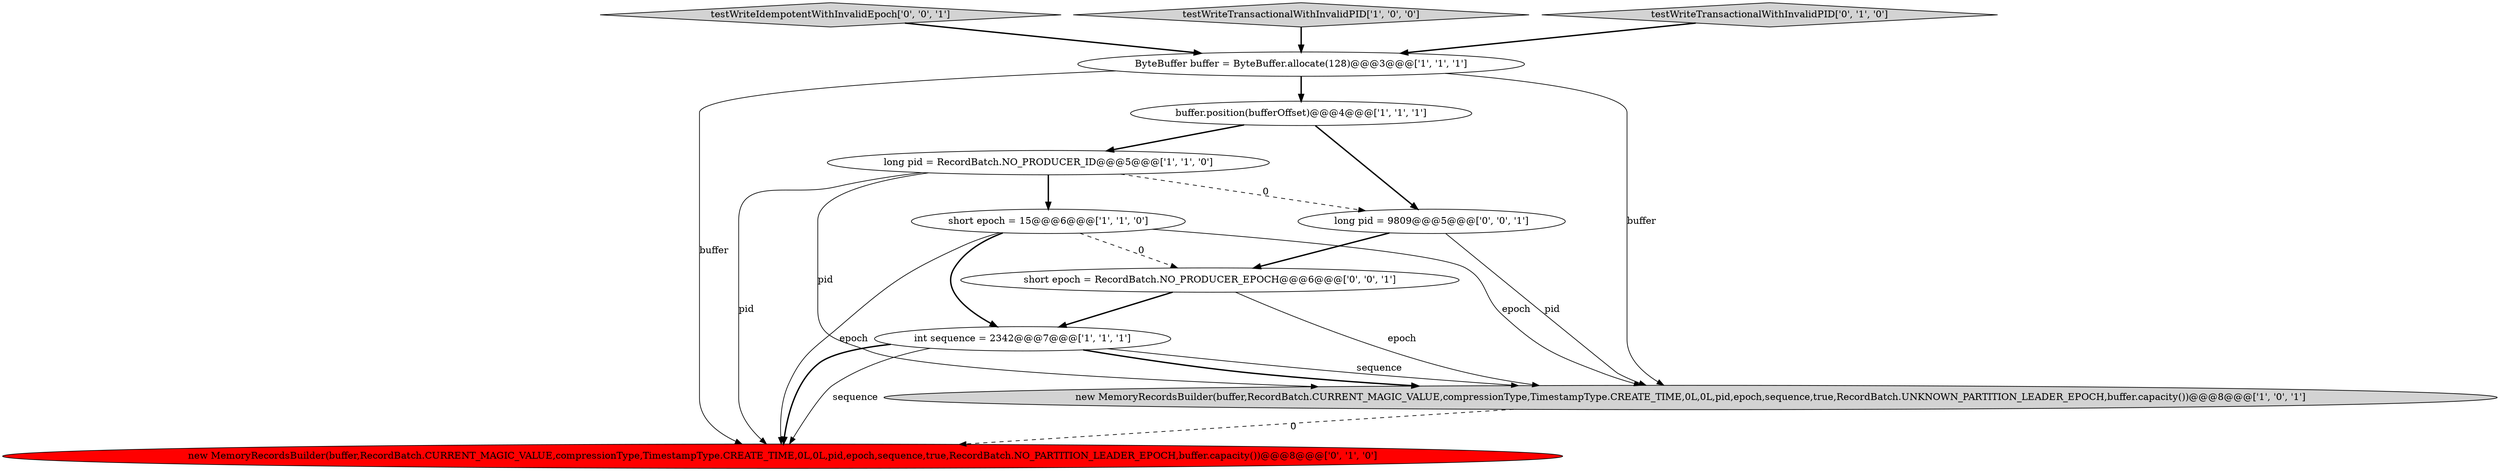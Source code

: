 digraph {
6 [style = filled, label = "int sequence = 2342@@@7@@@['1', '1', '1']", fillcolor = white, shape = ellipse image = "AAA0AAABBB1BBB"];
5 [style = filled, label = "new MemoryRecordsBuilder(buffer,RecordBatch.CURRENT_MAGIC_VALUE,compressionType,TimestampType.CREATE_TIME,0L,0L,pid,epoch,sequence,true,RecordBatch.UNKNOWN_PARTITION_LEADER_EPOCH,buffer.capacity())@@@8@@@['1', '0', '1']", fillcolor = lightgray, shape = ellipse image = "AAA0AAABBB1BBB"];
11 [style = filled, label = "long pid = 9809@@@5@@@['0', '0', '1']", fillcolor = white, shape = ellipse image = "AAA0AAABBB3BBB"];
2 [style = filled, label = "short epoch = 15@@@6@@@['1', '1', '0']", fillcolor = white, shape = ellipse image = "AAA0AAABBB1BBB"];
0 [style = filled, label = "long pid = RecordBatch.NO_PRODUCER_ID@@@5@@@['1', '1', '0']", fillcolor = white, shape = ellipse image = "AAA0AAABBB1BBB"];
10 [style = filled, label = "testWriteIdempotentWithInvalidEpoch['0', '0', '1']", fillcolor = lightgray, shape = diamond image = "AAA0AAABBB3BBB"];
4 [style = filled, label = "testWriteTransactionalWithInvalidPID['1', '0', '0']", fillcolor = lightgray, shape = diamond image = "AAA0AAABBB1BBB"];
1 [style = filled, label = "ByteBuffer buffer = ByteBuffer.allocate(128)@@@3@@@['1', '1', '1']", fillcolor = white, shape = ellipse image = "AAA0AAABBB1BBB"];
9 [style = filled, label = "short epoch = RecordBatch.NO_PRODUCER_EPOCH@@@6@@@['0', '0', '1']", fillcolor = white, shape = ellipse image = "AAA0AAABBB3BBB"];
7 [style = filled, label = "testWriteTransactionalWithInvalidPID['0', '1', '0']", fillcolor = lightgray, shape = diamond image = "AAA0AAABBB2BBB"];
8 [style = filled, label = "new MemoryRecordsBuilder(buffer,RecordBatch.CURRENT_MAGIC_VALUE,compressionType,TimestampType.CREATE_TIME,0L,0L,pid,epoch,sequence,true,RecordBatch.NO_PARTITION_LEADER_EPOCH,buffer.capacity())@@@8@@@['0', '1', '0']", fillcolor = red, shape = ellipse image = "AAA1AAABBB2BBB"];
3 [style = filled, label = "buffer.position(bufferOffset)@@@4@@@['1', '1', '1']", fillcolor = white, shape = ellipse image = "AAA0AAABBB1BBB"];
7->1 [style = bold, label=""];
1->5 [style = solid, label="buffer"];
9->5 [style = solid, label="epoch"];
2->6 [style = bold, label=""];
0->2 [style = bold, label=""];
1->3 [style = bold, label=""];
3->11 [style = bold, label=""];
1->8 [style = solid, label="buffer"];
0->11 [style = dashed, label="0"];
2->5 [style = solid, label="epoch"];
11->9 [style = bold, label=""];
6->5 [style = solid, label="sequence"];
3->0 [style = bold, label=""];
9->6 [style = bold, label=""];
6->5 [style = bold, label=""];
11->5 [style = solid, label="pid"];
2->9 [style = dashed, label="0"];
6->8 [style = bold, label=""];
0->5 [style = solid, label="pid"];
6->8 [style = solid, label="sequence"];
5->8 [style = dashed, label="0"];
4->1 [style = bold, label=""];
0->8 [style = solid, label="pid"];
10->1 [style = bold, label=""];
2->8 [style = solid, label="epoch"];
}

